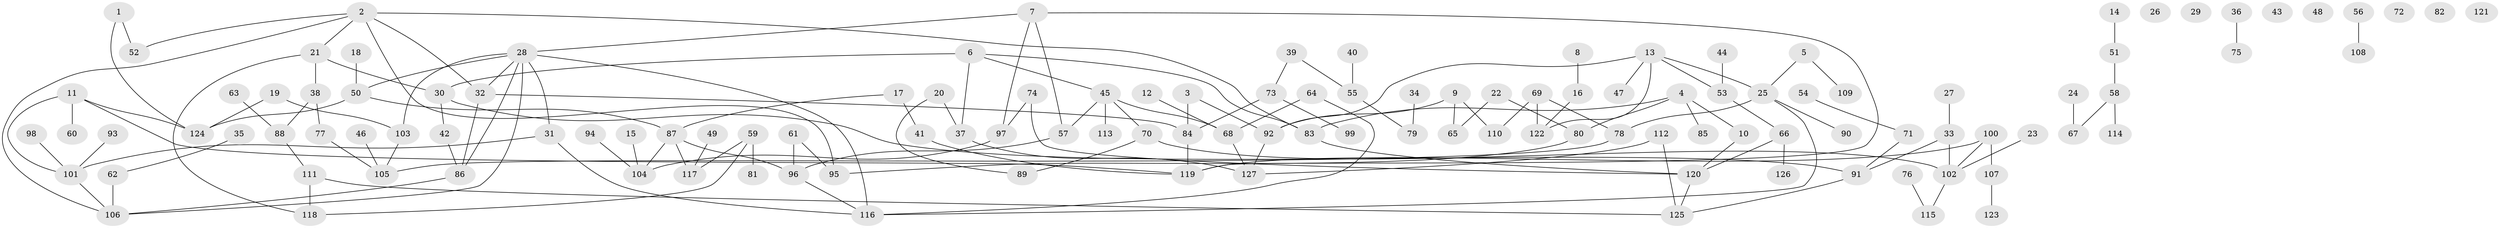 // coarse degree distribution, {4: 0.23809523809523808, 6: 0.14285714285714285, 5: 0.11904761904761904, 3: 0.11904761904761904, 2: 0.14285714285714285, 7: 0.023809523809523808, 1: 0.21428571428571427}
// Generated by graph-tools (version 1.1) at 2025/35/03/04/25 23:35:51]
// undirected, 127 vertices, 155 edges
graph export_dot {
  node [color=gray90,style=filled];
  1;
  2;
  3;
  4;
  5;
  6;
  7;
  8;
  9;
  10;
  11;
  12;
  13;
  14;
  15;
  16;
  17;
  18;
  19;
  20;
  21;
  22;
  23;
  24;
  25;
  26;
  27;
  28;
  29;
  30;
  31;
  32;
  33;
  34;
  35;
  36;
  37;
  38;
  39;
  40;
  41;
  42;
  43;
  44;
  45;
  46;
  47;
  48;
  49;
  50;
  51;
  52;
  53;
  54;
  55;
  56;
  57;
  58;
  59;
  60;
  61;
  62;
  63;
  64;
  65;
  66;
  67;
  68;
  69;
  70;
  71;
  72;
  73;
  74;
  75;
  76;
  77;
  78;
  79;
  80;
  81;
  82;
  83;
  84;
  85;
  86;
  87;
  88;
  89;
  90;
  91;
  92;
  93;
  94;
  95;
  96;
  97;
  98;
  99;
  100;
  101;
  102;
  103;
  104;
  105;
  106;
  107;
  108;
  109;
  110;
  111;
  112;
  113;
  114;
  115;
  116;
  117;
  118;
  119;
  120;
  121;
  122;
  123;
  124;
  125;
  126;
  127;
  1 -- 52;
  1 -- 124;
  2 -- 21;
  2 -- 32;
  2 -- 52;
  2 -- 83;
  2 -- 95;
  2 -- 106;
  3 -- 84;
  3 -- 92;
  4 -- 10;
  4 -- 80;
  4 -- 83;
  4 -- 85;
  5 -- 25;
  5 -- 109;
  6 -- 30;
  6 -- 37;
  6 -- 45;
  6 -- 83;
  7 -- 28;
  7 -- 57;
  7 -- 97;
  7 -- 119;
  8 -- 16;
  9 -- 65;
  9 -- 92;
  9 -- 110;
  10 -- 120;
  11 -- 60;
  11 -- 101;
  11 -- 119;
  11 -- 124;
  12 -- 68;
  13 -- 25;
  13 -- 47;
  13 -- 53;
  13 -- 92;
  13 -- 122;
  14 -- 51;
  15 -- 104;
  16 -- 122;
  17 -- 41;
  17 -- 87;
  18 -- 50;
  19 -- 103;
  19 -- 124;
  20 -- 37;
  20 -- 89;
  21 -- 30;
  21 -- 38;
  21 -- 118;
  22 -- 65;
  22 -- 80;
  23 -- 102;
  24 -- 67;
  25 -- 78;
  25 -- 90;
  25 -- 116;
  27 -- 33;
  28 -- 31;
  28 -- 32;
  28 -- 50;
  28 -- 86;
  28 -- 103;
  28 -- 106;
  28 -- 116;
  30 -- 42;
  30 -- 91;
  31 -- 101;
  31 -- 116;
  32 -- 84;
  32 -- 86;
  33 -- 91;
  33 -- 102;
  34 -- 79;
  35 -- 62;
  36 -- 75;
  37 -- 127;
  38 -- 77;
  38 -- 88;
  39 -- 55;
  39 -- 73;
  40 -- 55;
  41 -- 119;
  42 -- 86;
  44 -- 53;
  45 -- 57;
  45 -- 68;
  45 -- 70;
  45 -- 113;
  46 -- 105;
  49 -- 117;
  50 -- 87;
  50 -- 124;
  51 -- 58;
  53 -- 66;
  54 -- 71;
  55 -- 79;
  56 -- 108;
  57 -- 96;
  58 -- 67;
  58 -- 114;
  59 -- 81;
  59 -- 117;
  59 -- 118;
  61 -- 95;
  61 -- 96;
  62 -- 106;
  63 -- 88;
  64 -- 68;
  64 -- 116;
  66 -- 120;
  66 -- 126;
  68 -- 127;
  69 -- 78;
  69 -- 110;
  69 -- 122;
  70 -- 89;
  70 -- 102;
  71 -- 91;
  73 -- 84;
  73 -- 99;
  74 -- 97;
  74 -- 120;
  76 -- 115;
  77 -- 105;
  78 -- 105;
  80 -- 95;
  83 -- 120;
  84 -- 119;
  86 -- 106;
  87 -- 96;
  87 -- 104;
  87 -- 117;
  88 -- 111;
  91 -- 125;
  92 -- 127;
  93 -- 101;
  94 -- 104;
  96 -- 116;
  97 -- 104;
  98 -- 101;
  100 -- 102;
  100 -- 107;
  100 -- 119;
  101 -- 106;
  102 -- 115;
  103 -- 105;
  107 -- 123;
  111 -- 118;
  111 -- 125;
  112 -- 125;
  112 -- 127;
  120 -- 125;
}
